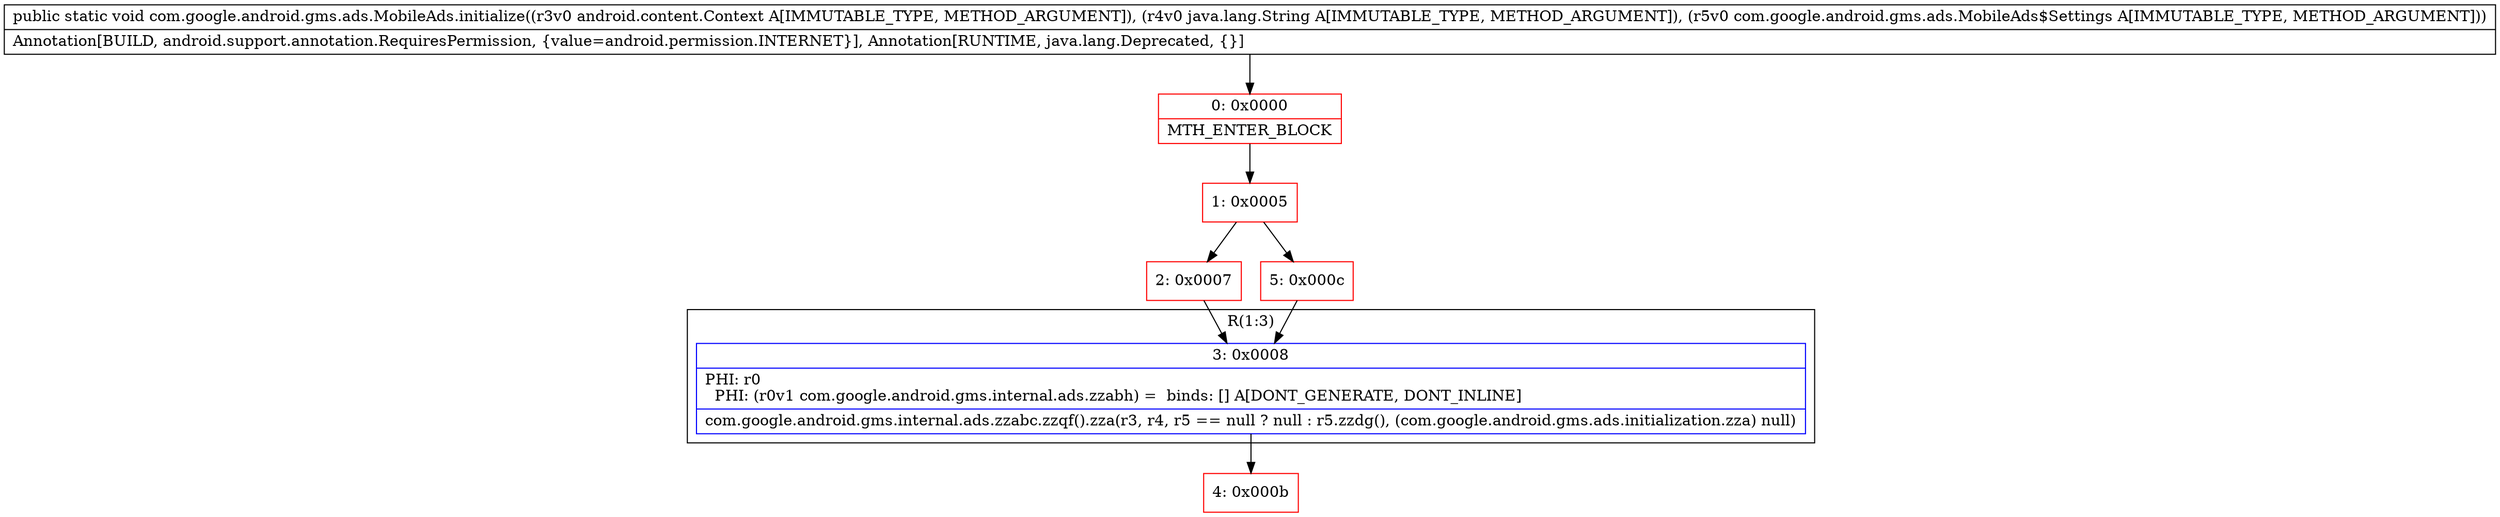 digraph "CFG forcom.google.android.gms.ads.MobileAds.initialize(Landroid\/content\/Context;Ljava\/lang\/String;Lcom\/google\/android\/gms\/ads\/MobileAds$Settings;)V" {
subgraph cluster_Region_358522774 {
label = "R(1:3)";
node [shape=record,color=blue];
Node_3 [shape=record,label="{3\:\ 0x0008|PHI: r0 \l  PHI: (r0v1 com.google.android.gms.internal.ads.zzabh) =  binds: [] A[DONT_GENERATE, DONT_INLINE]\l|com.google.android.gms.internal.ads.zzabc.zzqf().zza(r3, r4, r5 == null ? null : r5.zzdg(), (com.google.android.gms.ads.initialization.zza) null)\l}"];
}
Node_0 [shape=record,color=red,label="{0\:\ 0x0000|MTH_ENTER_BLOCK\l}"];
Node_1 [shape=record,color=red,label="{1\:\ 0x0005}"];
Node_2 [shape=record,color=red,label="{2\:\ 0x0007}"];
Node_4 [shape=record,color=red,label="{4\:\ 0x000b}"];
Node_5 [shape=record,color=red,label="{5\:\ 0x000c}"];
MethodNode[shape=record,label="{public static void com.google.android.gms.ads.MobileAds.initialize((r3v0 android.content.Context A[IMMUTABLE_TYPE, METHOD_ARGUMENT]), (r4v0 java.lang.String A[IMMUTABLE_TYPE, METHOD_ARGUMENT]), (r5v0 com.google.android.gms.ads.MobileAds$Settings A[IMMUTABLE_TYPE, METHOD_ARGUMENT]))  | Annotation[BUILD, android.support.annotation.RequiresPermission, \{value=android.permission.INTERNET\}], Annotation[RUNTIME, java.lang.Deprecated, \{\}]\l}"];
MethodNode -> Node_0;
Node_3 -> Node_4;
Node_0 -> Node_1;
Node_1 -> Node_2;
Node_1 -> Node_5;
Node_2 -> Node_3;
Node_5 -> Node_3;
}

